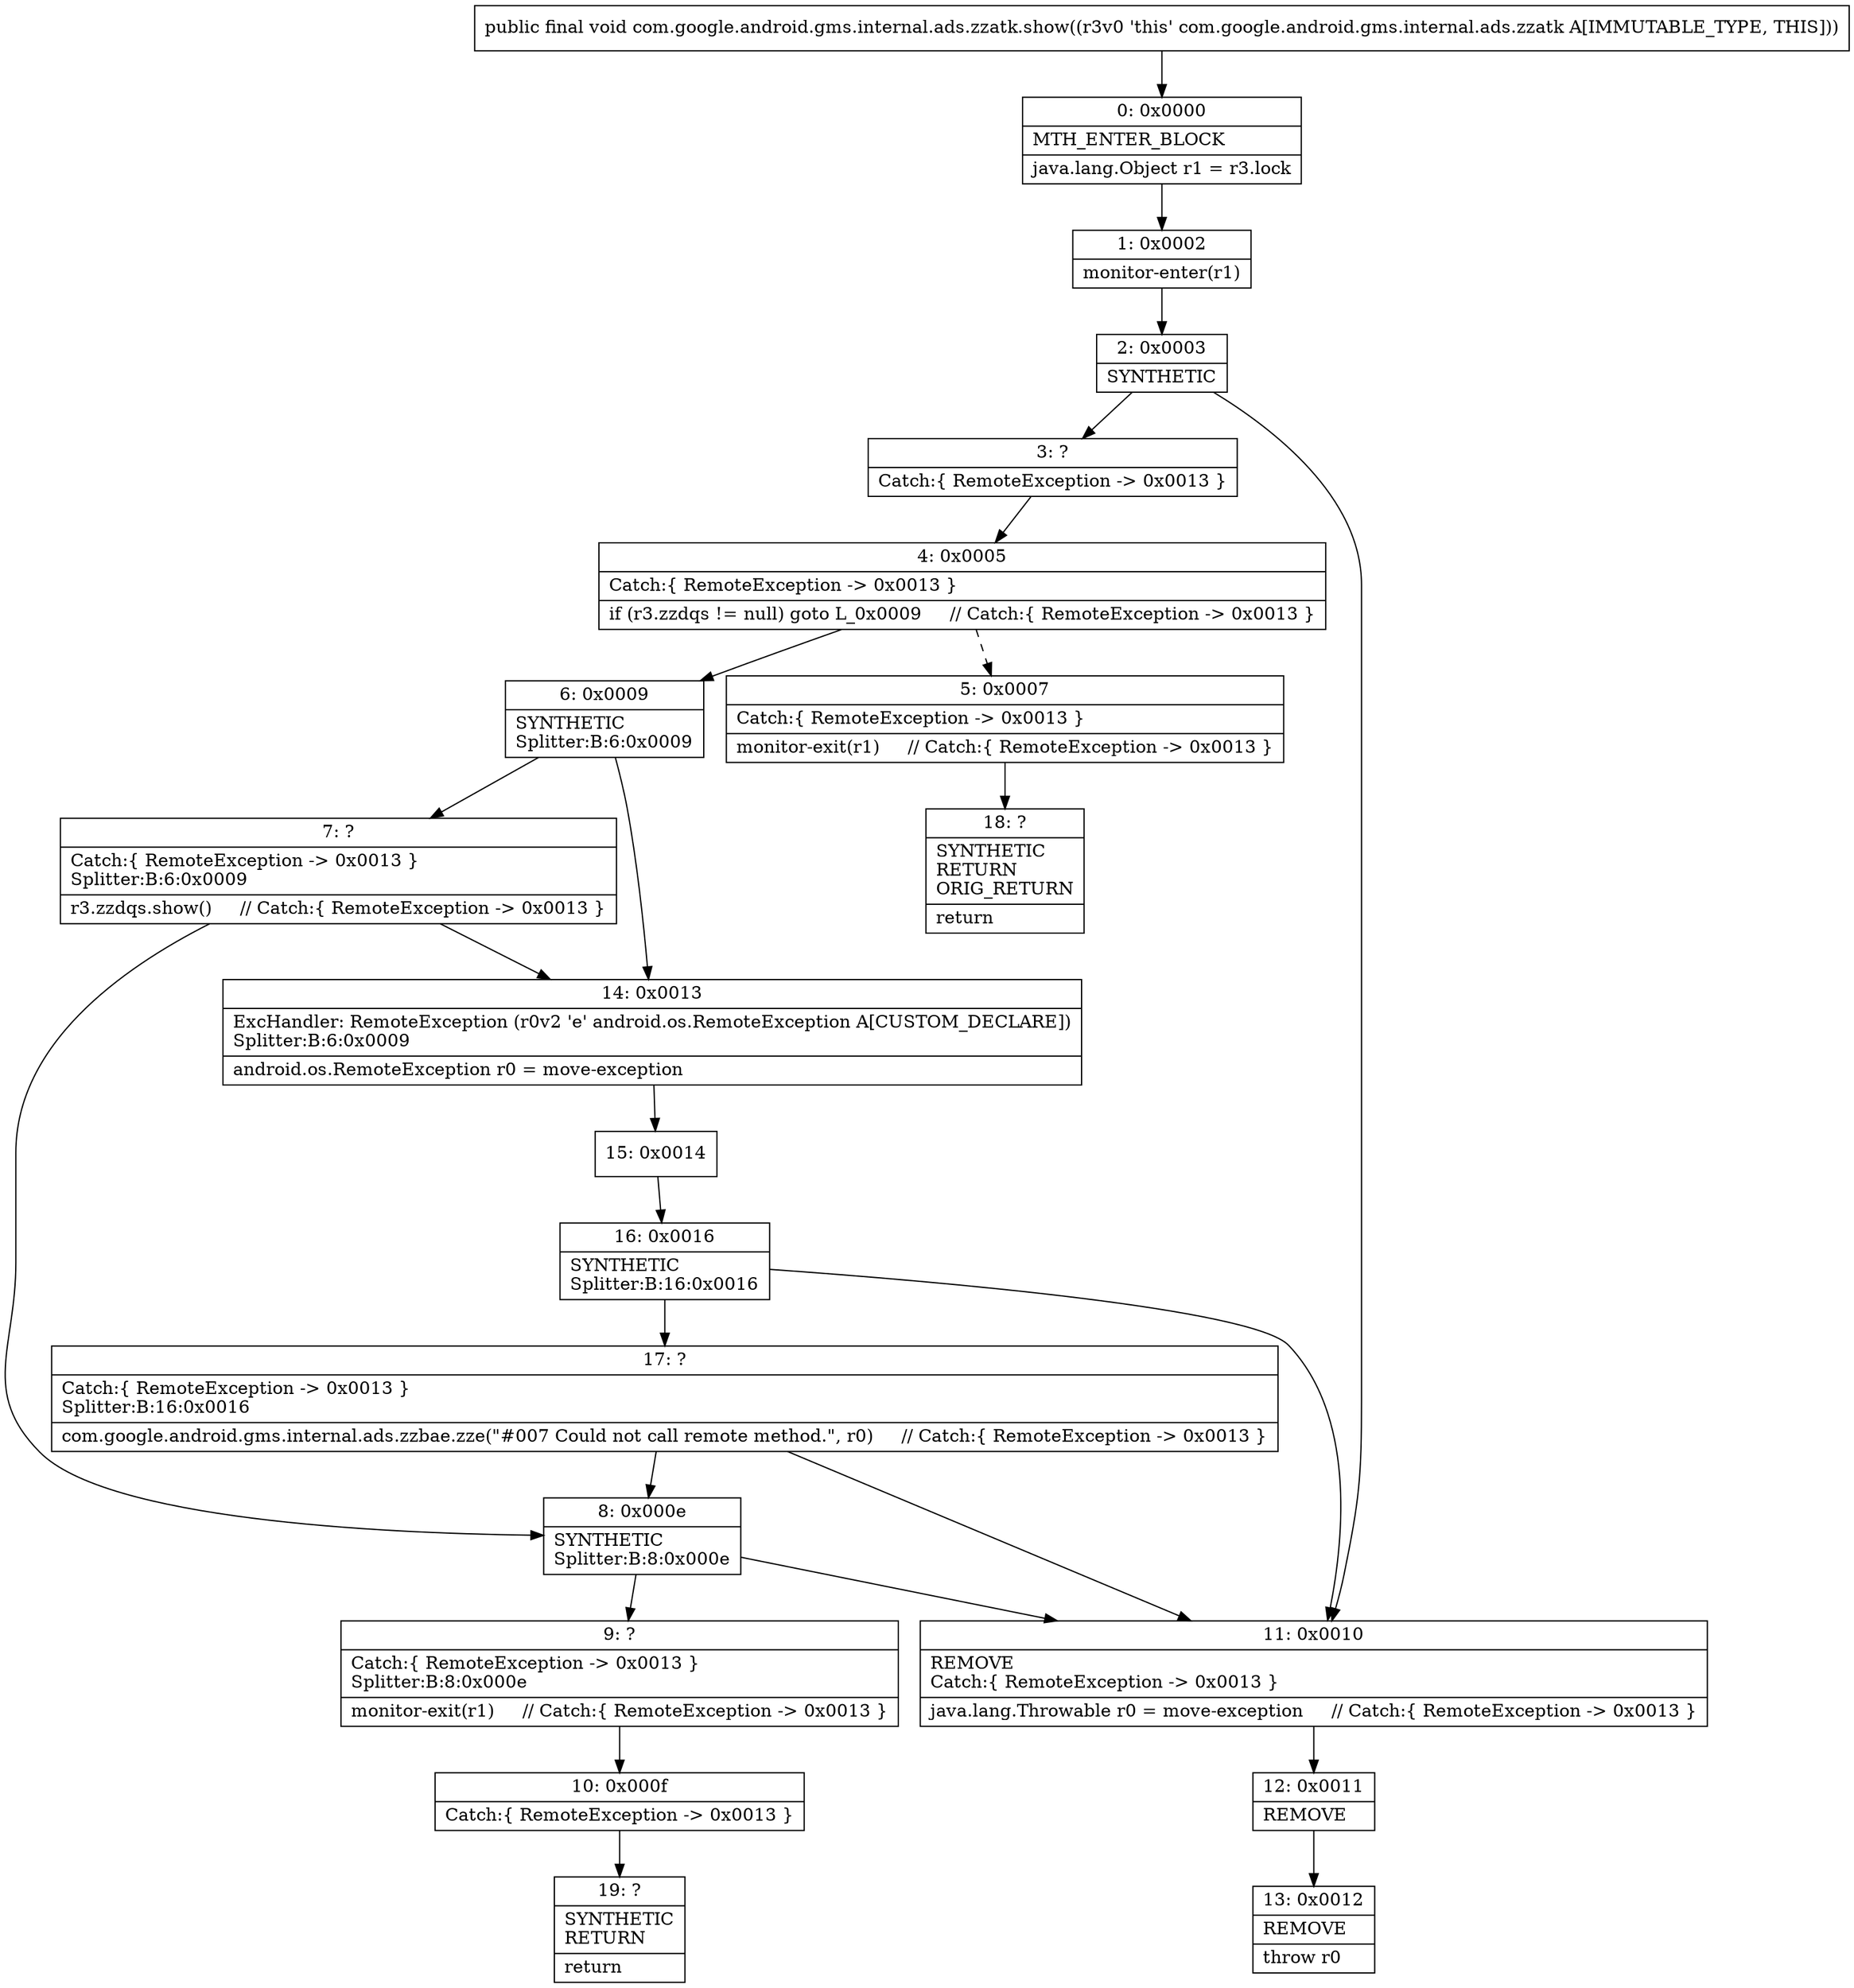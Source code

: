 digraph "CFG forcom.google.android.gms.internal.ads.zzatk.show()V" {
Node_0 [shape=record,label="{0\:\ 0x0000|MTH_ENTER_BLOCK\l|java.lang.Object r1 = r3.lock\l}"];
Node_1 [shape=record,label="{1\:\ 0x0002|monitor\-enter(r1)\l}"];
Node_2 [shape=record,label="{2\:\ 0x0003|SYNTHETIC\l}"];
Node_3 [shape=record,label="{3\:\ ?|Catch:\{ RemoteException \-\> 0x0013 \}\l}"];
Node_4 [shape=record,label="{4\:\ 0x0005|Catch:\{ RemoteException \-\> 0x0013 \}\l|if (r3.zzdqs != null) goto L_0x0009     \/\/ Catch:\{ RemoteException \-\> 0x0013 \}\l}"];
Node_5 [shape=record,label="{5\:\ 0x0007|Catch:\{ RemoteException \-\> 0x0013 \}\l|monitor\-exit(r1)     \/\/ Catch:\{ RemoteException \-\> 0x0013 \}\l}"];
Node_6 [shape=record,label="{6\:\ 0x0009|SYNTHETIC\lSplitter:B:6:0x0009\l}"];
Node_7 [shape=record,label="{7\:\ ?|Catch:\{ RemoteException \-\> 0x0013 \}\lSplitter:B:6:0x0009\l|r3.zzdqs.show()     \/\/ Catch:\{ RemoteException \-\> 0x0013 \}\l}"];
Node_8 [shape=record,label="{8\:\ 0x000e|SYNTHETIC\lSplitter:B:8:0x000e\l}"];
Node_9 [shape=record,label="{9\:\ ?|Catch:\{ RemoteException \-\> 0x0013 \}\lSplitter:B:8:0x000e\l|monitor\-exit(r1)     \/\/ Catch:\{ RemoteException \-\> 0x0013 \}\l}"];
Node_10 [shape=record,label="{10\:\ 0x000f|Catch:\{ RemoteException \-\> 0x0013 \}\l}"];
Node_11 [shape=record,label="{11\:\ 0x0010|REMOVE\lCatch:\{ RemoteException \-\> 0x0013 \}\l|java.lang.Throwable r0 = move\-exception     \/\/ Catch:\{ RemoteException \-\> 0x0013 \}\l}"];
Node_12 [shape=record,label="{12\:\ 0x0011|REMOVE\l}"];
Node_13 [shape=record,label="{13\:\ 0x0012|REMOVE\l|throw r0\l}"];
Node_14 [shape=record,label="{14\:\ 0x0013|ExcHandler: RemoteException (r0v2 'e' android.os.RemoteException A[CUSTOM_DECLARE])\lSplitter:B:6:0x0009\l|android.os.RemoteException r0 = move\-exception\l}"];
Node_15 [shape=record,label="{15\:\ 0x0014}"];
Node_16 [shape=record,label="{16\:\ 0x0016|SYNTHETIC\lSplitter:B:16:0x0016\l}"];
Node_17 [shape=record,label="{17\:\ ?|Catch:\{ RemoteException \-\> 0x0013 \}\lSplitter:B:16:0x0016\l|com.google.android.gms.internal.ads.zzbae.zze(\"#007 Could not call remote method.\", r0)     \/\/ Catch:\{ RemoteException \-\> 0x0013 \}\l}"];
Node_18 [shape=record,label="{18\:\ ?|SYNTHETIC\lRETURN\lORIG_RETURN\l|return\l}"];
Node_19 [shape=record,label="{19\:\ ?|SYNTHETIC\lRETURN\l|return\l}"];
MethodNode[shape=record,label="{public final void com.google.android.gms.internal.ads.zzatk.show((r3v0 'this' com.google.android.gms.internal.ads.zzatk A[IMMUTABLE_TYPE, THIS])) }"];
MethodNode -> Node_0;
Node_0 -> Node_1;
Node_1 -> Node_2;
Node_2 -> Node_3;
Node_2 -> Node_11;
Node_3 -> Node_4;
Node_4 -> Node_5[style=dashed];
Node_4 -> Node_6;
Node_5 -> Node_18;
Node_6 -> Node_7;
Node_6 -> Node_14;
Node_7 -> Node_8;
Node_7 -> Node_14;
Node_8 -> Node_9;
Node_8 -> Node_11;
Node_9 -> Node_10;
Node_10 -> Node_19;
Node_11 -> Node_12;
Node_12 -> Node_13;
Node_14 -> Node_15;
Node_15 -> Node_16;
Node_16 -> Node_17;
Node_16 -> Node_11;
Node_17 -> Node_11;
Node_17 -> Node_8;
}

